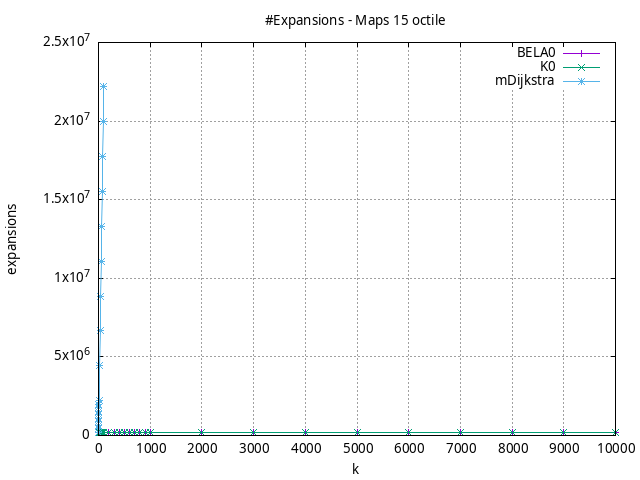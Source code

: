 #!/usr/bin/gnuplot
# -*- coding: utf-8 -*-
#
# results/maps/octile/15/random512-15.brute-force.octile.expansions.gnuplot
#
# Started on 04/07/2024 21:44:51
# Author: Carlos Linares López
set grid
set xlabel "k"
set ylabel "expansions"

set title "#Expansions - Maps 15 octile"

set terminal png enhanced font "Ariel,10"
set output 'random512-15.brute-force.octile.expansions.png'

plot "-" title "BELA0"      with linesp, "-" title "K0"      with linesp, "-" title "mDijkstra"      with linesp

	1 221779.23
	2 221779.23
	3 221779.23
	4 221779.23
	5 221779.23
	6 221779.23
	7 221779.23
	8 221779.23
	9 221779.23
	10 221779.23
	20 221779.23
	30 221779.23
	40 221779.23
	50 221779.23
	60 221779.23
	70 221779.23
	80 221779.23
	90 221779.23
	100 221779.23
	200 221779.23
	300 221779.23
	400 221779.23
	500 221779.23
	600 221779.23
	700 221779.23
	800 221779.23
	900 221779.23
	1000 221779.23
	2000 221779.23
	3000 221779.23
	4000 221779.23
	5000 221779.23
	6000 221779.23
	7000 221779.23
	8000 221779.23
	9000 221779.23
	10000 221779.23
end
	1 221781.54
	2 221816.69
	3 221824.2
	4 221829.24
	5 221832.17
	6 221835.96
	7 221840.86
	8 221845.09
	9 221846.34
	10 221848.08
	20 221859.33
	30 221866.27
	40 221867.94
	50 221869.78
	60 221870.52
	70 221872.22
	80 221873.48
	90 221874.77
	100 221876.41
	200 221882.52
	300 221884.39
	400 221884.39
	500 221884.39
	600 221884.39
	700 221884.39
	800 221884.39
	900 221884.39
	1000 221884.39
	2000 221886.93
	3000 221887.06
	4000 221888.9
	5000 221891.17
	6000 221891.27
	7000 221891.77
	8000 221892.9
	9000 221892.9
	10000 221892.9
end
	1 221779.23
	2 443558.69
	3 665338.2
	4 887117.66
	5 1108897.17
	6 1330676.63
	7 1552456.14
	8 1774235.6
	9 1996015.11
	10 2217794.57
	20 4435589.42
	30 6653384.27
	40 8871179.12
	50 11088973.97
	60 13306768.82
	70 15524563.67
	80 17742358.52
	90 19960153.37
	100 22177948.22
end

